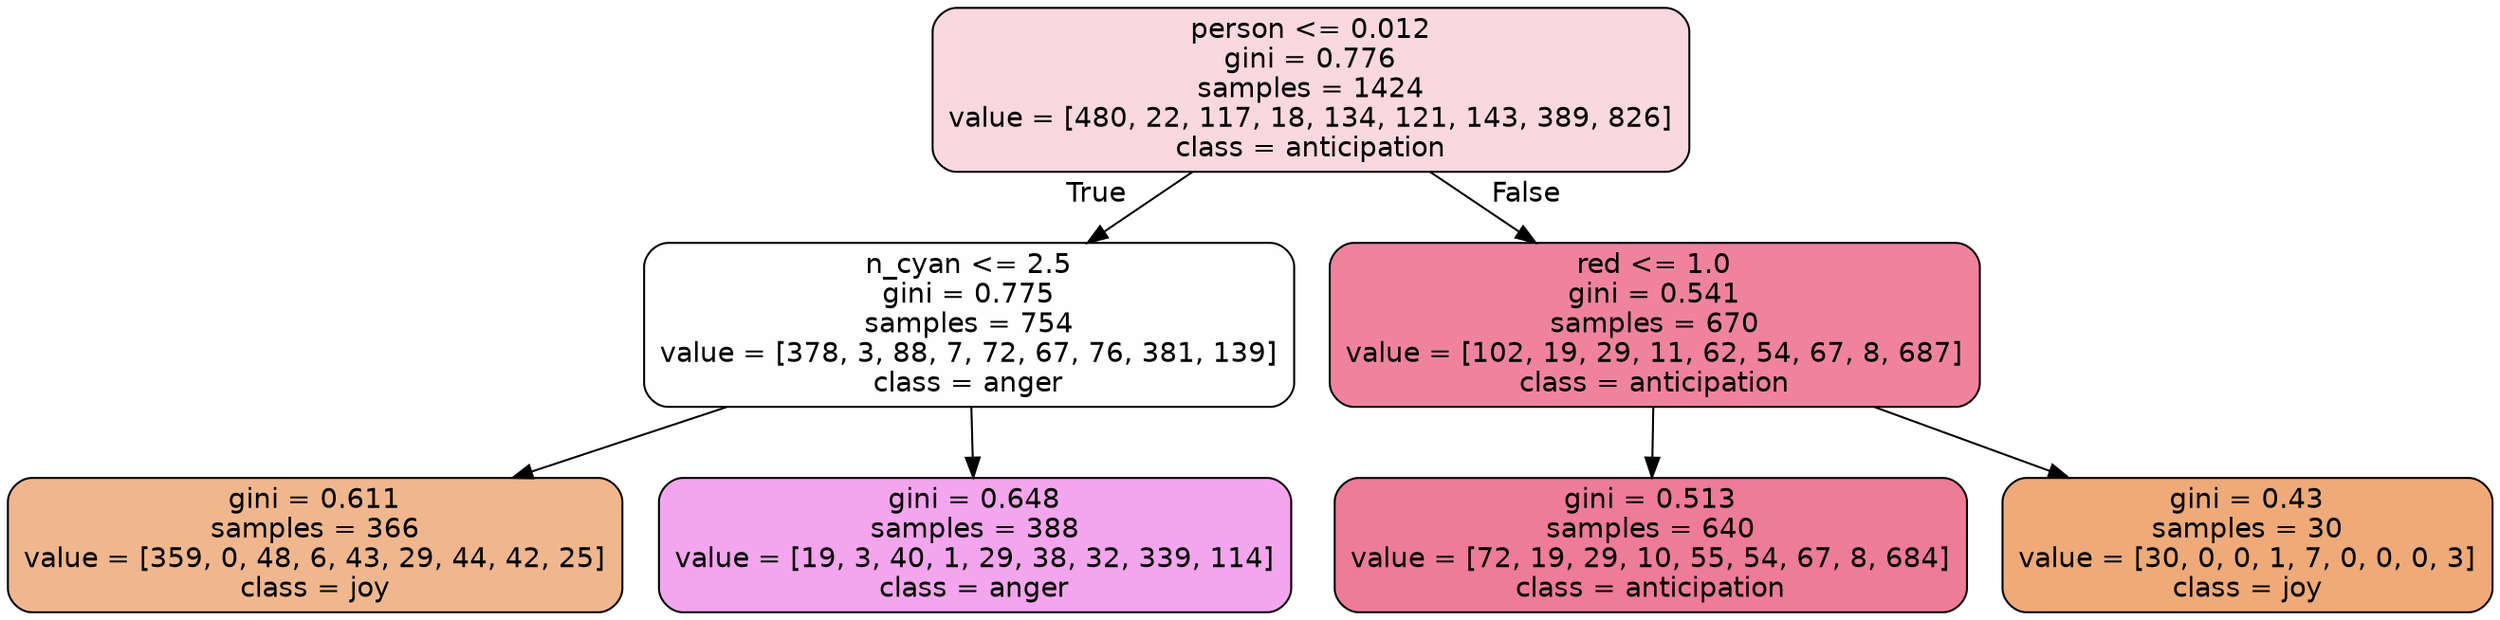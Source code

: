 digraph Tree {
node [shape=box, style="filled, rounded", color="black", fontname=helvetica] ;
edge [fontname=helvetica] ;
0 [label="person <= 0.012\ngini = 0.776\nsamples = 1424\nvalue = [480, 22, 117, 18, 134, 121, 143, 389, 826]\nclass = anticipation", fillcolor="#e5396432"] ;
1 [label="n_cyan <= 2.5\ngini = 0.775\nsamples = 754\nvalue = [378, 3, 88, 7, 72, 67, 76, 381, 139]\nclass = anger", fillcolor="#e539d701"] ;
0 -> 1 [labeldistance=2.5, labelangle=45, headlabel="True"] ;
2 [label="gini = 0.611\nsamples = 366\nvalue = [359, 0, 48, 6, 43, 29, 44, 42, 25]\nclass = joy", fillcolor="#e5813991"] ;
1 -> 2 ;
3 [label="gini = 0.648\nsamples = 388\nvalue = [19, 3, 40, 1, 29, 38, 32, 339, 114]\nclass = anger", fillcolor="#e539d773"] ;
1 -> 3 ;
4 [label="red <= 1.0\ngini = 0.541\nsamples = 670\nvalue = [102, 19, 29, 11, 62, 54, 67, 8, 687]\nclass = anticipation", fillcolor="#e539649f"] ;
0 -> 4 [labeldistance=2.5, labelangle=-45, headlabel="False"] ;
5 [label="gini = 0.513\nsamples = 640\nvalue = [72, 19, 29, 10, 55, 54, 67, 8, 684]\nclass = anticipation", fillcolor="#e53964a9"] ;
4 -> 5 ;
6 [label="gini = 0.43\nsamples = 30\nvalue = [30, 0, 0, 1, 7, 0, 0, 0, 3]\nclass = joy", fillcolor="#e58139ac"] ;
4 -> 6 ;
}